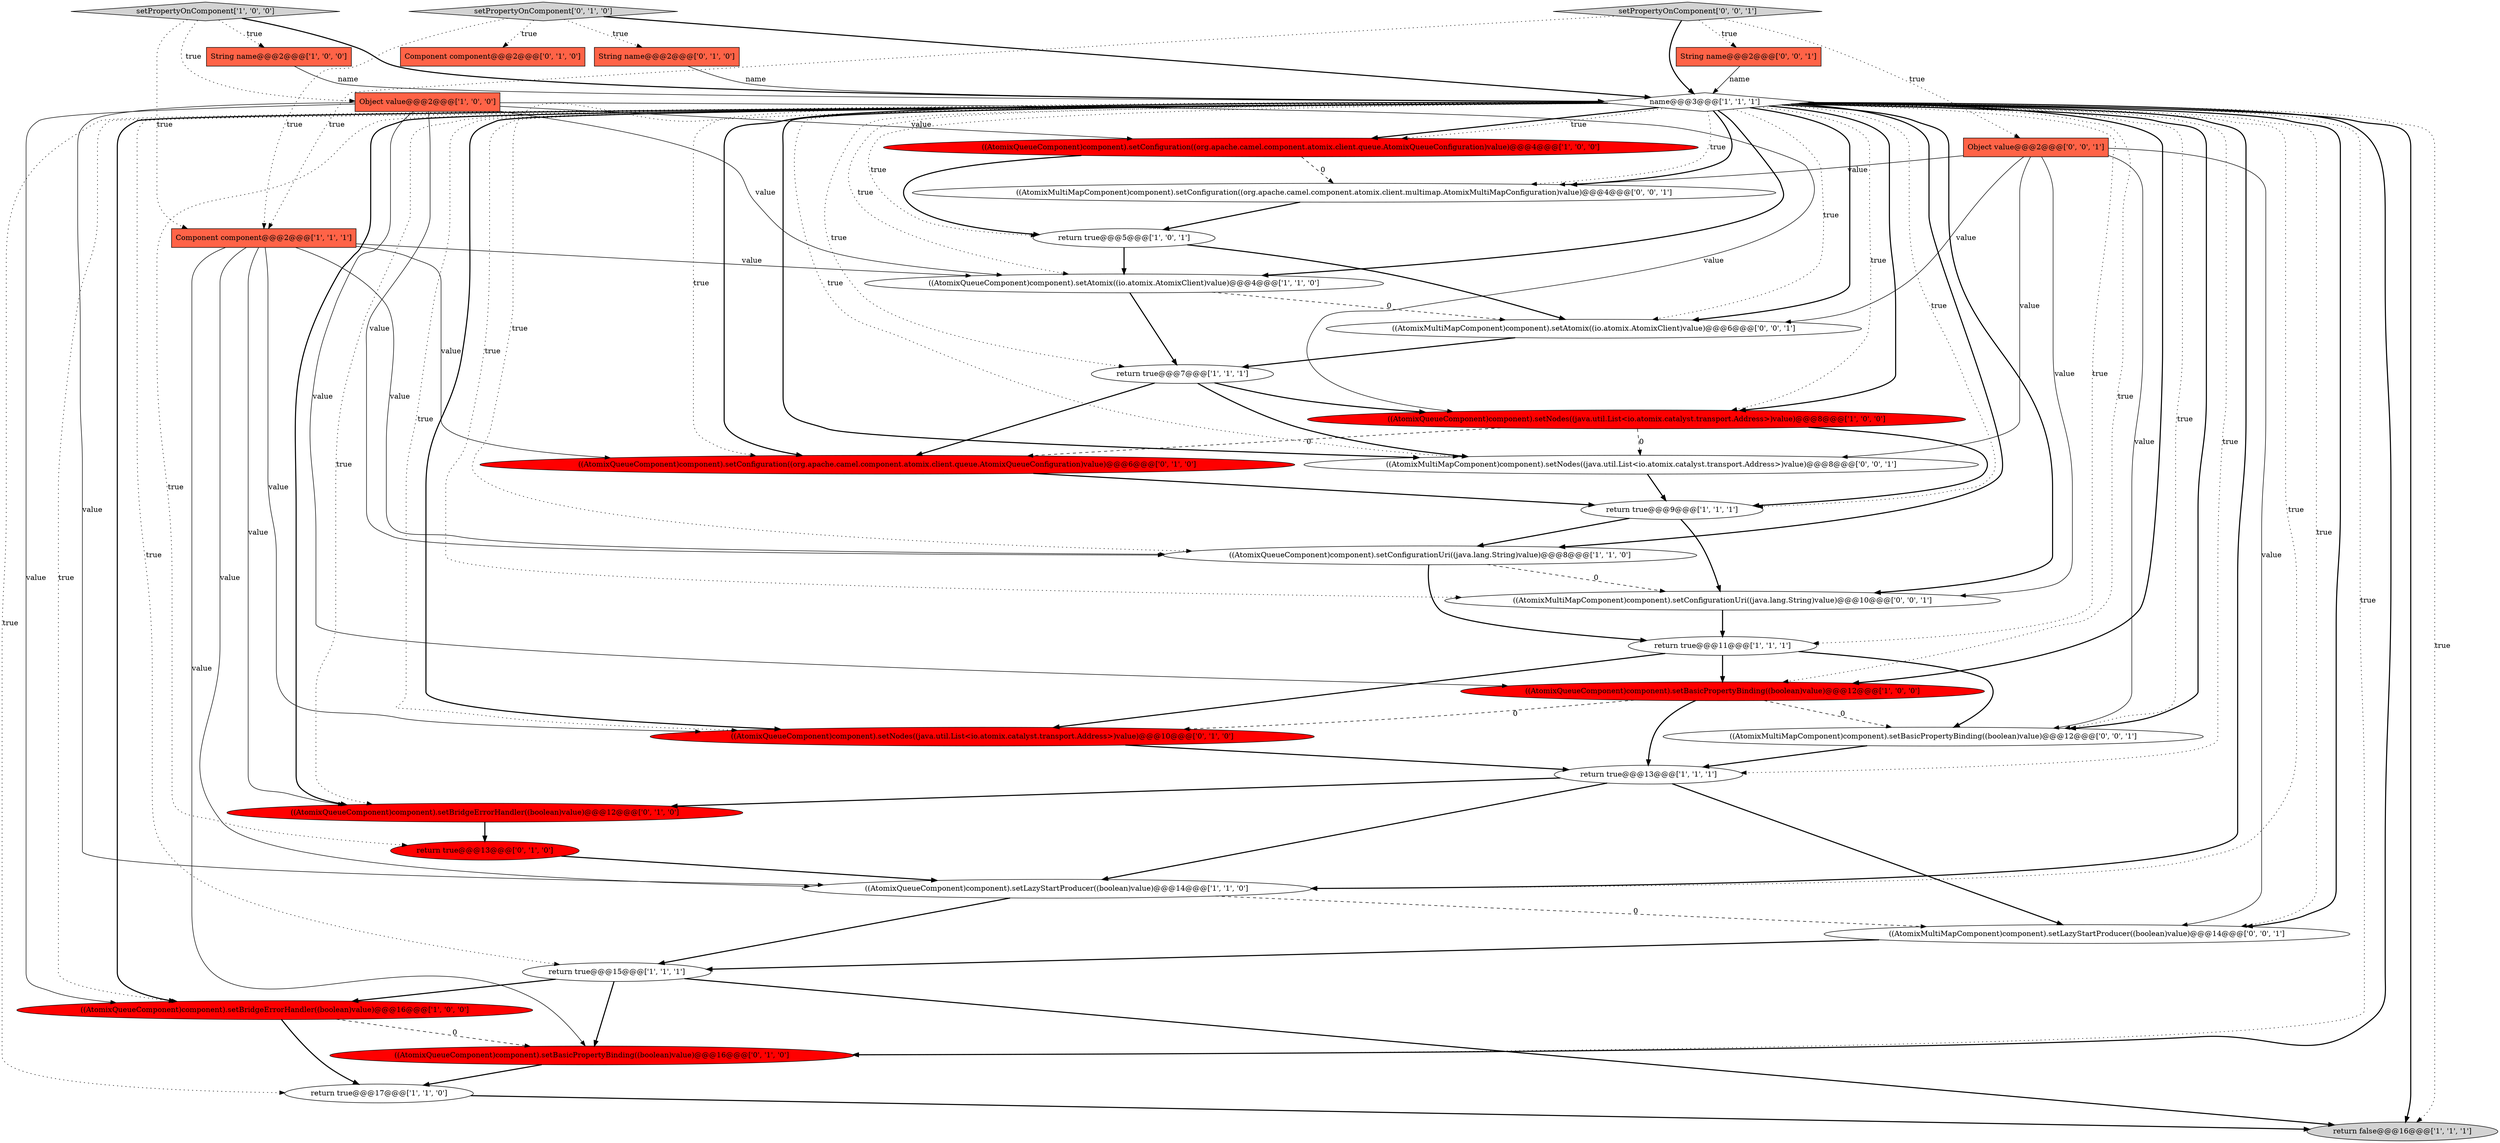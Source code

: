 digraph {
20 [style = filled, label = "((AtomixQueueComponent)component).setConfiguration((org.apache.camel.component.atomix.client.queue.AtomixQueueConfiguration)value)@@@6@@@['0', '1', '0']", fillcolor = red, shape = ellipse image = "AAA1AAABBB2BBB"];
13 [style = filled, label = "return true@@@13@@@['1', '1', '1']", fillcolor = white, shape = ellipse image = "AAA0AAABBB1BBB"];
22 [style = filled, label = "setPropertyOnComponent['0', '1', '0']", fillcolor = lightgray, shape = diamond image = "AAA0AAABBB2BBB"];
23 [style = filled, label = "return true@@@13@@@['0', '1', '0']", fillcolor = red, shape = ellipse image = "AAA1AAABBB2BBB"];
25 [style = filled, label = "((AtomixQueueComponent)component).setBridgeErrorHandler((boolean)value)@@@12@@@['0', '1', '0']", fillcolor = red, shape = ellipse image = "AAA1AAABBB2BBB"];
30 [style = filled, label = "((AtomixMultiMapComponent)component).setConfigurationUri((java.lang.String)value)@@@10@@@['0', '0', '1']", fillcolor = white, shape = ellipse image = "AAA0AAABBB3BBB"];
24 [style = filled, label = "Component component@@@2@@@['0', '1', '0']", fillcolor = tomato, shape = box image = "AAA0AAABBB2BBB"];
4 [style = filled, label = "return true@@@17@@@['1', '1', '0']", fillcolor = white, shape = ellipse image = "AAA0AAABBB1BBB"];
1 [style = filled, label = "Object value@@@2@@@['1', '0', '0']", fillcolor = tomato, shape = box image = "AAA0AAABBB1BBB"];
27 [style = filled, label = "((AtomixQueueComponent)component).setBasicPropertyBinding((boolean)value)@@@16@@@['0', '1', '0']", fillcolor = red, shape = ellipse image = "AAA1AAABBB2BBB"];
7 [style = filled, label = "return true@@@7@@@['1', '1', '1']", fillcolor = white, shape = ellipse image = "AAA0AAABBB1BBB"];
5 [style = filled, label = "((AtomixQueueComponent)component).setBridgeErrorHandler((boolean)value)@@@16@@@['1', '0', '0']", fillcolor = red, shape = ellipse image = "AAA1AAABBB1BBB"];
19 [style = filled, label = "((AtomixQueueComponent)component).setAtomix((io.atomix.AtomixClient)value)@@@4@@@['1', '1', '0']", fillcolor = white, shape = ellipse image = "AAA0AAABBB1BBB"];
36 [style = filled, label = "((AtomixMultiMapComponent)component).setNodes((java.util.List<io.atomix.catalyst.transport.Address>)value)@@@8@@@['0', '0', '1']", fillcolor = white, shape = ellipse image = "AAA0AAABBB3BBB"];
3 [style = filled, label = "return true@@@9@@@['1', '1', '1']", fillcolor = white, shape = ellipse image = "AAA0AAABBB1BBB"];
21 [style = filled, label = "((AtomixQueueComponent)component).setNodes((java.util.List<io.atomix.catalyst.transport.Address>)value)@@@10@@@['0', '1', '0']", fillcolor = red, shape = ellipse image = "AAA1AAABBB2BBB"];
17 [style = filled, label = "return false@@@16@@@['1', '1', '1']", fillcolor = lightgray, shape = ellipse image = "AAA0AAABBB1BBB"];
32 [style = filled, label = "((AtomixMultiMapComponent)component).setAtomix((io.atomix.AtomixClient)value)@@@6@@@['0', '0', '1']", fillcolor = white, shape = ellipse image = "AAA0AAABBB3BBB"];
33 [style = filled, label = "((AtomixMultiMapComponent)component).setConfiguration((org.apache.camel.component.atomix.client.multimap.AtomixMultiMapConfiguration)value)@@@4@@@['0', '0', '1']", fillcolor = white, shape = ellipse image = "AAA0AAABBB3BBB"];
12 [style = filled, label = "((AtomixQueueComponent)component).setConfigurationUri((java.lang.String)value)@@@8@@@['1', '1', '0']", fillcolor = white, shape = ellipse image = "AAA0AAABBB1BBB"];
6 [style = filled, label = "((AtomixQueueComponent)component).setConfiguration((org.apache.camel.component.atomix.client.queue.AtomixQueueConfiguration)value)@@@4@@@['1', '0', '0']", fillcolor = red, shape = ellipse image = "AAA1AAABBB1BBB"];
18 [style = filled, label = "return true@@@5@@@['1', '0', '1']", fillcolor = white, shape = ellipse image = "AAA0AAABBB1BBB"];
2 [style = filled, label = "((AtomixQueueComponent)component).setBasicPropertyBinding((boolean)value)@@@12@@@['1', '0', '0']", fillcolor = red, shape = ellipse image = "AAA1AAABBB1BBB"];
35 [style = filled, label = "Object value@@@2@@@['0', '0', '1']", fillcolor = tomato, shape = box image = "AAA0AAABBB3BBB"];
8 [style = filled, label = "String name@@@2@@@['1', '0', '0']", fillcolor = tomato, shape = box image = "AAA0AAABBB1BBB"];
9 [style = filled, label = "Component component@@@2@@@['1', '1', '1']", fillcolor = tomato, shape = box image = "AAA0AAABBB1BBB"];
0 [style = filled, label = "((AtomixQueueComponent)component).setLazyStartProducer((boolean)value)@@@14@@@['1', '1', '0']", fillcolor = white, shape = ellipse image = "AAA0AAABBB1BBB"];
28 [style = filled, label = "((AtomixMultiMapComponent)component).setBasicPropertyBinding((boolean)value)@@@12@@@['0', '0', '1']", fillcolor = white, shape = ellipse image = "AAA0AAABBB3BBB"];
29 [style = filled, label = "((AtomixMultiMapComponent)component).setLazyStartProducer((boolean)value)@@@14@@@['0', '0', '1']", fillcolor = white, shape = ellipse image = "AAA0AAABBB3BBB"];
34 [style = filled, label = "String name@@@2@@@['0', '0', '1']", fillcolor = tomato, shape = box image = "AAA0AAABBB3BBB"];
14 [style = filled, label = "setPropertyOnComponent['1', '0', '0']", fillcolor = lightgray, shape = diamond image = "AAA0AAABBB1BBB"];
16 [style = filled, label = "((AtomixQueueComponent)component).setNodes((java.util.List<io.atomix.catalyst.transport.Address>)value)@@@8@@@['1', '0', '0']", fillcolor = red, shape = ellipse image = "AAA1AAABBB1BBB"];
10 [style = filled, label = "return true@@@11@@@['1', '1', '1']", fillcolor = white, shape = ellipse image = "AAA0AAABBB1BBB"];
15 [style = filled, label = "name@@@3@@@['1', '1', '1']", fillcolor = white, shape = diamond image = "AAA0AAABBB1BBB"];
26 [style = filled, label = "String name@@@2@@@['0', '1', '0']", fillcolor = tomato, shape = box image = "AAA0AAABBB2BBB"];
11 [style = filled, label = "return true@@@15@@@['1', '1', '1']", fillcolor = white, shape = ellipse image = "AAA0AAABBB1BBB"];
31 [style = filled, label = "setPropertyOnComponent['0', '0', '1']", fillcolor = lightgray, shape = diamond image = "AAA0AAABBB3BBB"];
22->15 [style = bold, label=""];
1->16 [style = solid, label="value"];
15->21 [style = bold, label=""];
15->25 [style = bold, label=""];
15->20 [style = dotted, label="true"];
15->33 [style = dotted, label="true"];
15->21 [style = dotted, label="true"];
15->7 [style = dotted, label="true"];
1->0 [style = solid, label="value"];
15->30 [style = dotted, label="true"];
15->17 [style = bold, label=""];
12->10 [style = bold, label=""];
33->18 [style = bold, label=""];
15->29 [style = dotted, label="true"];
8->15 [style = solid, label="name"];
15->0 [style = bold, label=""];
15->20 [style = bold, label=""];
7->16 [style = bold, label=""];
31->34 [style = dotted, label="true"];
18->32 [style = bold, label=""];
9->21 [style = solid, label="value"];
31->9 [style = dotted, label="true"];
3->30 [style = bold, label=""];
9->20 [style = solid, label="value"];
21->13 [style = bold, label=""];
16->3 [style = bold, label=""];
13->25 [style = bold, label=""];
15->2 [style = dotted, label="true"];
15->18 [style = dotted, label="true"];
1->6 [style = solid, label="value"];
18->19 [style = bold, label=""];
15->10 [style = dotted, label="true"];
32->7 [style = bold, label=""];
35->30 [style = solid, label="value"];
20->3 [style = bold, label=""];
22->24 [style = dotted, label="true"];
10->21 [style = bold, label=""];
12->30 [style = dashed, label="0"];
15->16 [style = dotted, label="true"];
6->33 [style = dashed, label="0"];
15->27 [style = dotted, label="true"];
15->13 [style = dotted, label="true"];
15->17 [style = dotted, label="true"];
15->3 [style = dotted, label="true"];
5->27 [style = dashed, label="0"];
2->21 [style = dashed, label="0"];
2->28 [style = dashed, label="0"];
30->10 [style = bold, label=""];
15->12 [style = dotted, label="true"];
11->17 [style = bold, label=""];
10->2 [style = bold, label=""];
15->12 [style = bold, label=""];
14->15 [style = bold, label=""];
14->1 [style = dotted, label="true"];
19->32 [style = dashed, label="0"];
22->9 [style = dotted, label="true"];
15->29 [style = bold, label=""];
29->11 [style = bold, label=""];
13->0 [style = bold, label=""];
26->15 [style = solid, label="name"];
15->33 [style = bold, label=""];
15->36 [style = bold, label=""];
15->5 [style = dotted, label="true"];
9->12 [style = solid, label="value"];
4->17 [style = bold, label=""];
31->35 [style = dotted, label="true"];
6->18 [style = bold, label=""];
0->11 [style = bold, label=""];
7->20 [style = bold, label=""];
3->12 [style = bold, label=""];
15->19 [style = bold, label=""];
15->0 [style = dotted, label="true"];
23->0 [style = bold, label=""];
1->12 [style = solid, label="value"];
15->32 [style = dotted, label="true"];
35->28 [style = solid, label="value"];
15->28 [style = dotted, label="true"];
35->33 [style = solid, label="value"];
11->5 [style = bold, label=""];
1->5 [style = solid, label="value"];
22->26 [style = dotted, label="true"];
15->28 [style = bold, label=""];
5->4 [style = bold, label=""];
0->29 [style = dashed, label="0"];
15->11 [style = dotted, label="true"];
14->8 [style = dotted, label="true"];
16->36 [style = dashed, label="0"];
15->23 [style = dotted, label="true"];
15->25 [style = dotted, label="true"];
7->36 [style = bold, label=""];
16->20 [style = dashed, label="0"];
9->19 [style = solid, label="value"];
15->2 [style = bold, label=""];
10->28 [style = bold, label=""];
9->0 [style = solid, label="value"];
34->15 [style = solid, label="name"];
25->23 [style = bold, label=""];
15->36 [style = dotted, label="true"];
35->29 [style = solid, label="value"];
35->32 [style = solid, label="value"];
9->25 [style = solid, label="value"];
15->6 [style = bold, label=""];
28->13 [style = bold, label=""];
15->30 [style = bold, label=""];
15->16 [style = bold, label=""];
31->15 [style = bold, label=""];
15->4 [style = dotted, label="true"];
15->5 [style = bold, label=""];
2->13 [style = bold, label=""];
27->4 [style = bold, label=""];
13->29 [style = bold, label=""];
35->36 [style = solid, label="value"];
1->2 [style = solid, label="value"];
15->19 [style = dotted, label="true"];
15->6 [style = dotted, label="true"];
1->19 [style = solid, label="value"];
9->27 [style = solid, label="value"];
14->9 [style = dotted, label="true"];
15->32 [style = bold, label=""];
15->27 [style = bold, label=""];
19->7 [style = bold, label=""];
11->27 [style = bold, label=""];
36->3 [style = bold, label=""];
}

